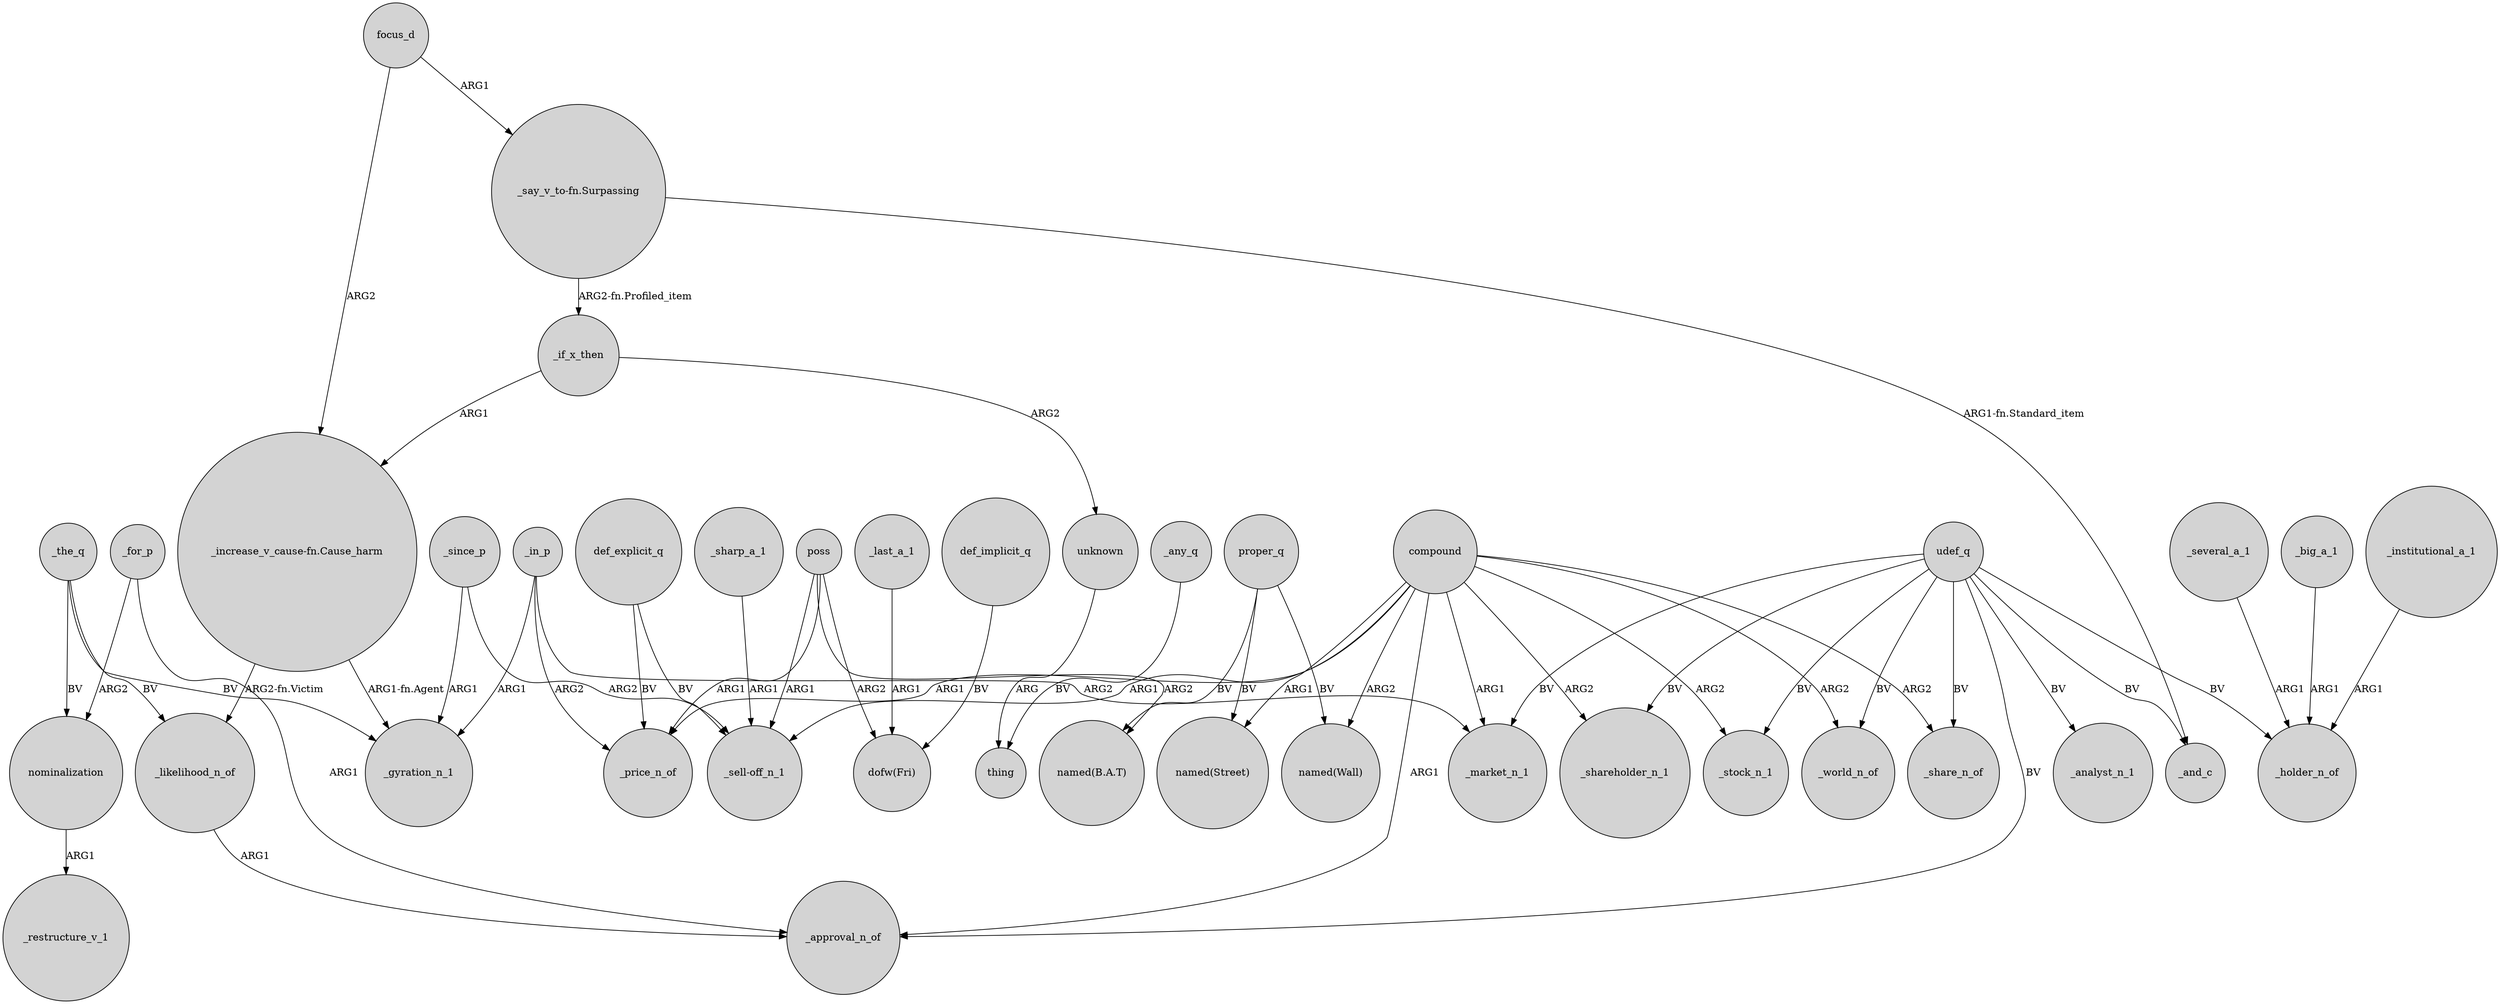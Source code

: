 digraph {
	node [shape=circle style=filled]
	_the_q -> nominalization [label=BV]
	udef_q -> _market_n_1 [label=BV]
	_several_a_1 -> _holder_n_of [label=ARG1]
	poss -> "_sell-off_n_1" [label=ARG1]
	_since_p -> "_sell-off_n_1" [label=ARG2]
	_big_a_1 -> _holder_n_of [label=ARG1]
	udef_q -> _approval_n_of [label=BV]
	focus_d -> "_increase_v_cause-fn.Cause_harm" [label=ARG2]
	udef_q -> _world_n_of [label=BV]
	compound -> _shareholder_n_1 [label=ARG2]
	udef_q -> _shareholder_n_1 [label=BV]
	udef_q -> _analyst_n_1 [label=BV]
	_likelihood_n_of -> _approval_n_of [label=ARG1]
	"_increase_v_cause-fn.Cause_harm" -> _likelihood_n_of [label="ARG2-fn.Victim"]
	unknown -> thing [label=ARG]
	def_explicit_q -> "_sell-off_n_1" [label=BV]
	_any_q -> thing [label=BV]
	_last_a_1 -> "dofw(Fri)" [label=ARG1]
	poss -> "dofw(Fri)" [label=ARG2]
	udef_q -> _and_c [label=BV]
	_if_x_then -> unknown [label=ARG2]
	poss -> _price_n_of [label=ARG1]
	udef_q -> _stock_n_1 [label=BV]
	_sharp_a_1 -> "_sell-off_n_1" [label=ARG1]
	compound -> "named(Wall)" [label=ARG2]
	nominalization -> _restructure_v_1 [label=ARG1]
	_in_p -> _gyration_n_1 [label=ARG1]
	compound -> "_sell-off_n_1" [label=ARG1]
	_in_p -> _market_n_1 [label=ARG2]
	_the_q -> _gyration_n_1 [label=BV]
	udef_q -> _holder_n_of [label=BV]
	compound -> "named(Street)" [label=ARG1]
	_the_q -> _likelihood_n_of [label=BV]
	"_say_v_to-fn.Surpassing" -> _and_c [label="ARG1-fn.Standard_item"]
	udef_q -> _share_n_of [label=BV]
	compound -> _stock_n_1 [label=ARG2]
	def_implicit_q -> "dofw(Fri)" [label=BV]
	_in_p -> _price_n_of [label=ARG2]
	_for_p -> nominalization [label=ARG2]
	_since_p -> _gyration_n_1 [label=ARG1]
	"_say_v_to-fn.Surpassing" -> _if_x_then [label="ARG2-fn.Profiled_item"]
	compound -> _share_n_of [label=ARG2]
	poss -> "named(B.A.T)" [label=ARG2]
	proper_q -> "named(Wall)" [label=BV]
	"_increase_v_cause-fn.Cause_harm" -> _gyration_n_1 [label="ARG1-fn.Agent"]
	compound -> _world_n_of [label=ARG2]
	focus_d -> "_say_v_to-fn.Surpassing" [label=ARG1]
	_institutional_a_1 -> _holder_n_of [label=ARG1]
	_for_p -> _approval_n_of [label=ARG1]
	_if_x_then -> "_increase_v_cause-fn.Cause_harm" [label=ARG1]
	proper_q -> "named(Street)" [label=BV]
	compound -> _market_n_1 [label=ARG1]
	compound -> _price_n_of [label=ARG1]
	compound -> _approval_n_of [label=ARG1]
	proper_q -> "named(B.A.T)" [label=BV]
	def_explicit_q -> _price_n_of [label=BV]
}
